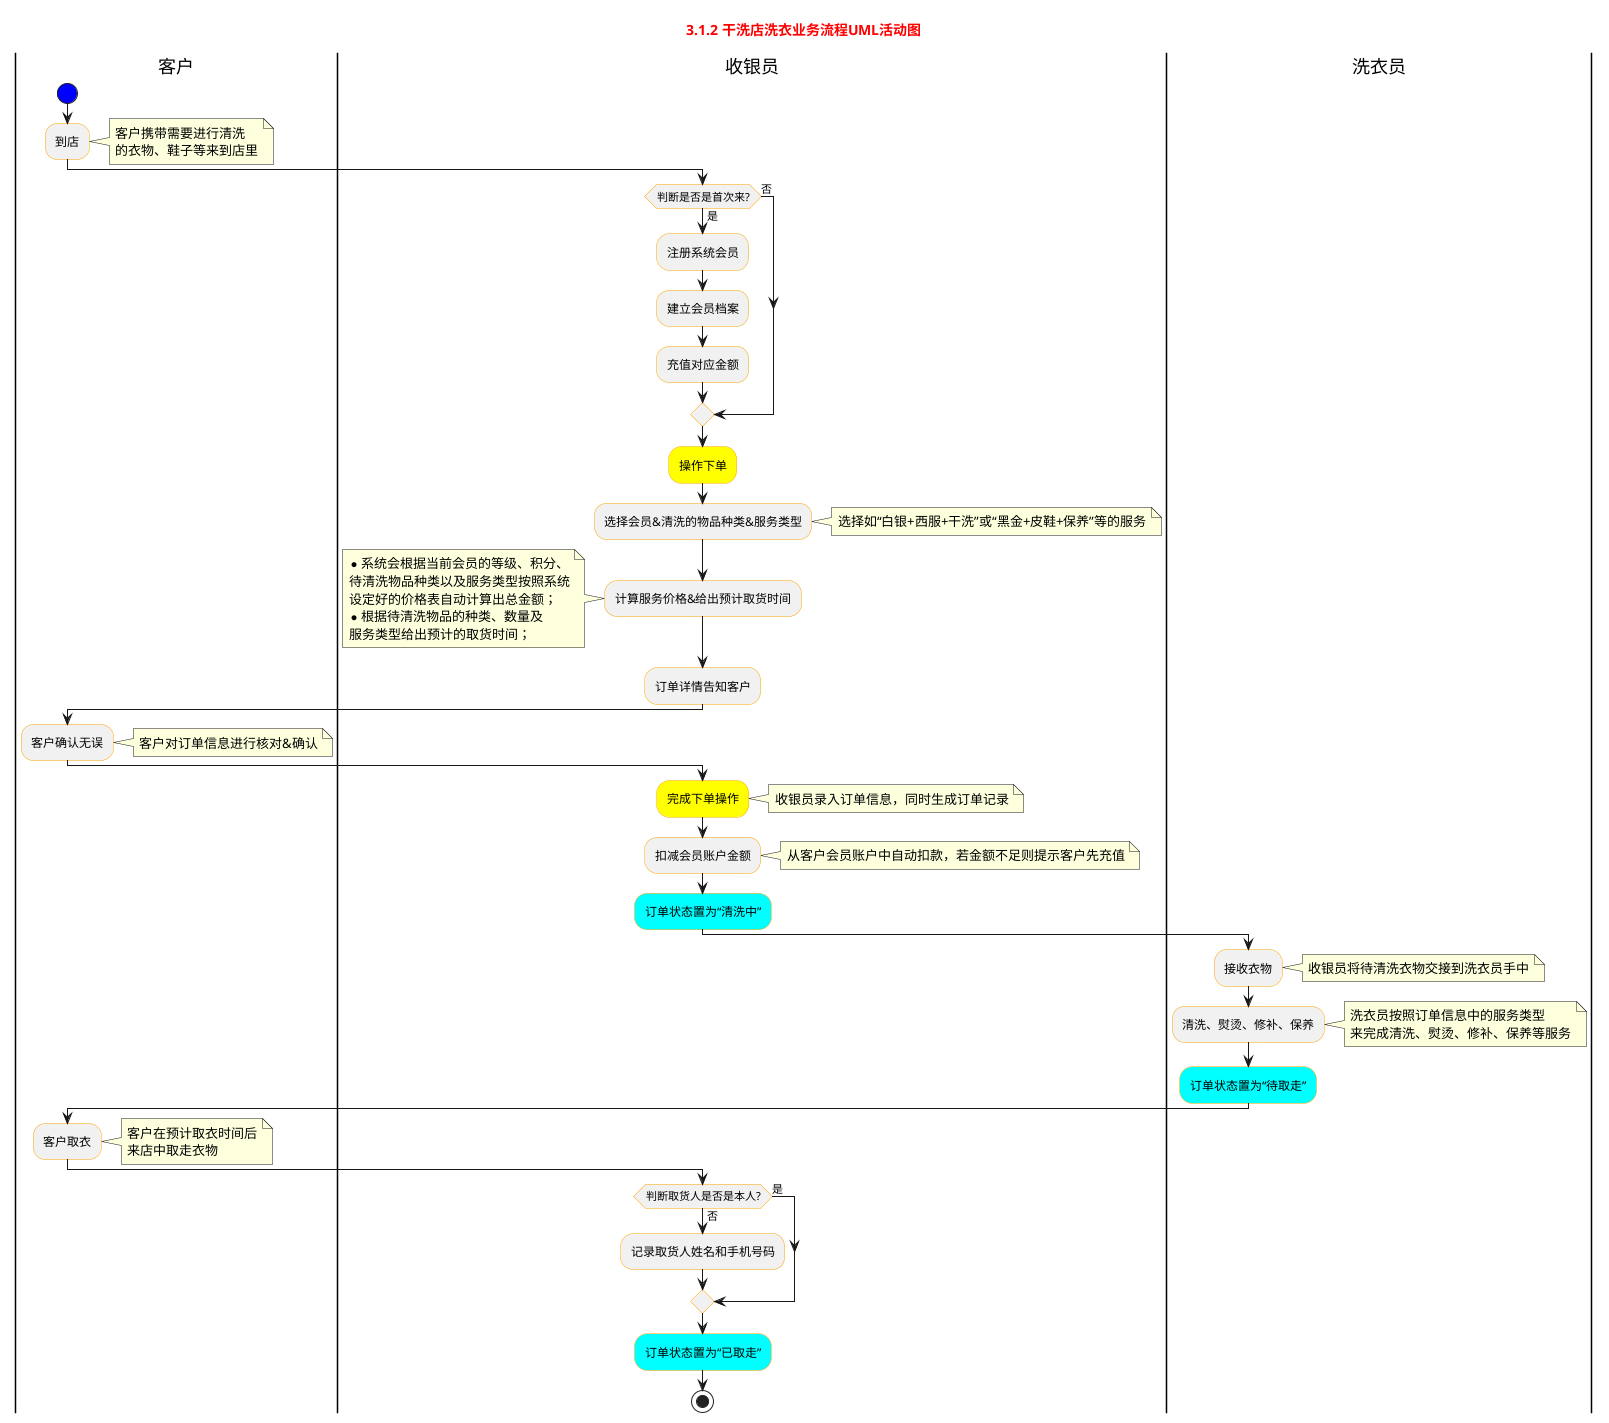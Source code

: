 @startuml
title <color:red><b>3.1.2 干洗店洗衣业务流程UML活动图</b></color>

skinparam activity {
  StartColor Blue
  EndColor Red
  BorderColor Orange
}
skinparam classFontSize 33

|客户|
start
:到店;

note right
客户携带需要进行清洗
的衣物、鞋子等来到店里
end note

|收银员|
if (判断是否是首次来?) then (是)
  :注册系统会员;
  :建立会员档案;
  :充值对应金额;
else (否)
endif

#Yellow:操作下单;
:选择会员&清洗的物品种类&服务类型;
note right: 选择如“白银+西服+干洗”或“黑金+皮鞋+保养”等的服务
:计算服务价格&给出预计取货时间;

note left
* 系统会根据当前会员的等级、积分、
待清洗物品种类以及服务类型按照系统
设定好的价格表自动计算出总金额；
* 根据待清洗物品的种类、数量及
服务类型给出预计的取货时间；
end note
:订单详情告知客户;
|客户|
:客户确认无误;
note right: 客户对订单信息进行核对&确认
|收银员|
#Yellow:完成下单操作;
note right: 收银员录入订单信息，同时生成订单记录

:扣减会员账户金额;
note right: 从客户会员账户中自动扣款，若金额不足则提示客户先充值
#Cyan:订单状态置为“清洗中”;

|洗衣员|
:接收衣物;
note right
收银员将待清洗衣物交接到洗衣员手中
end note
:清洗、熨烫、修补、保养;
note right
洗衣员按照订单信息中的服务类型
来完成清洗、熨烫、修补、保养等服务
end note
#Cyan:订单状态置为“待取走”;

|客户|
:客户取衣;
note right
客户在预计取衣时间后
来店中取走衣物
end note
|收银员|
if (判断取货人是否是本人?) then (是)
else (否)
  :记录取货人姓名和手机号码;
endif
#Cyan:订单状态置为“已取走”;

stop
@enduml